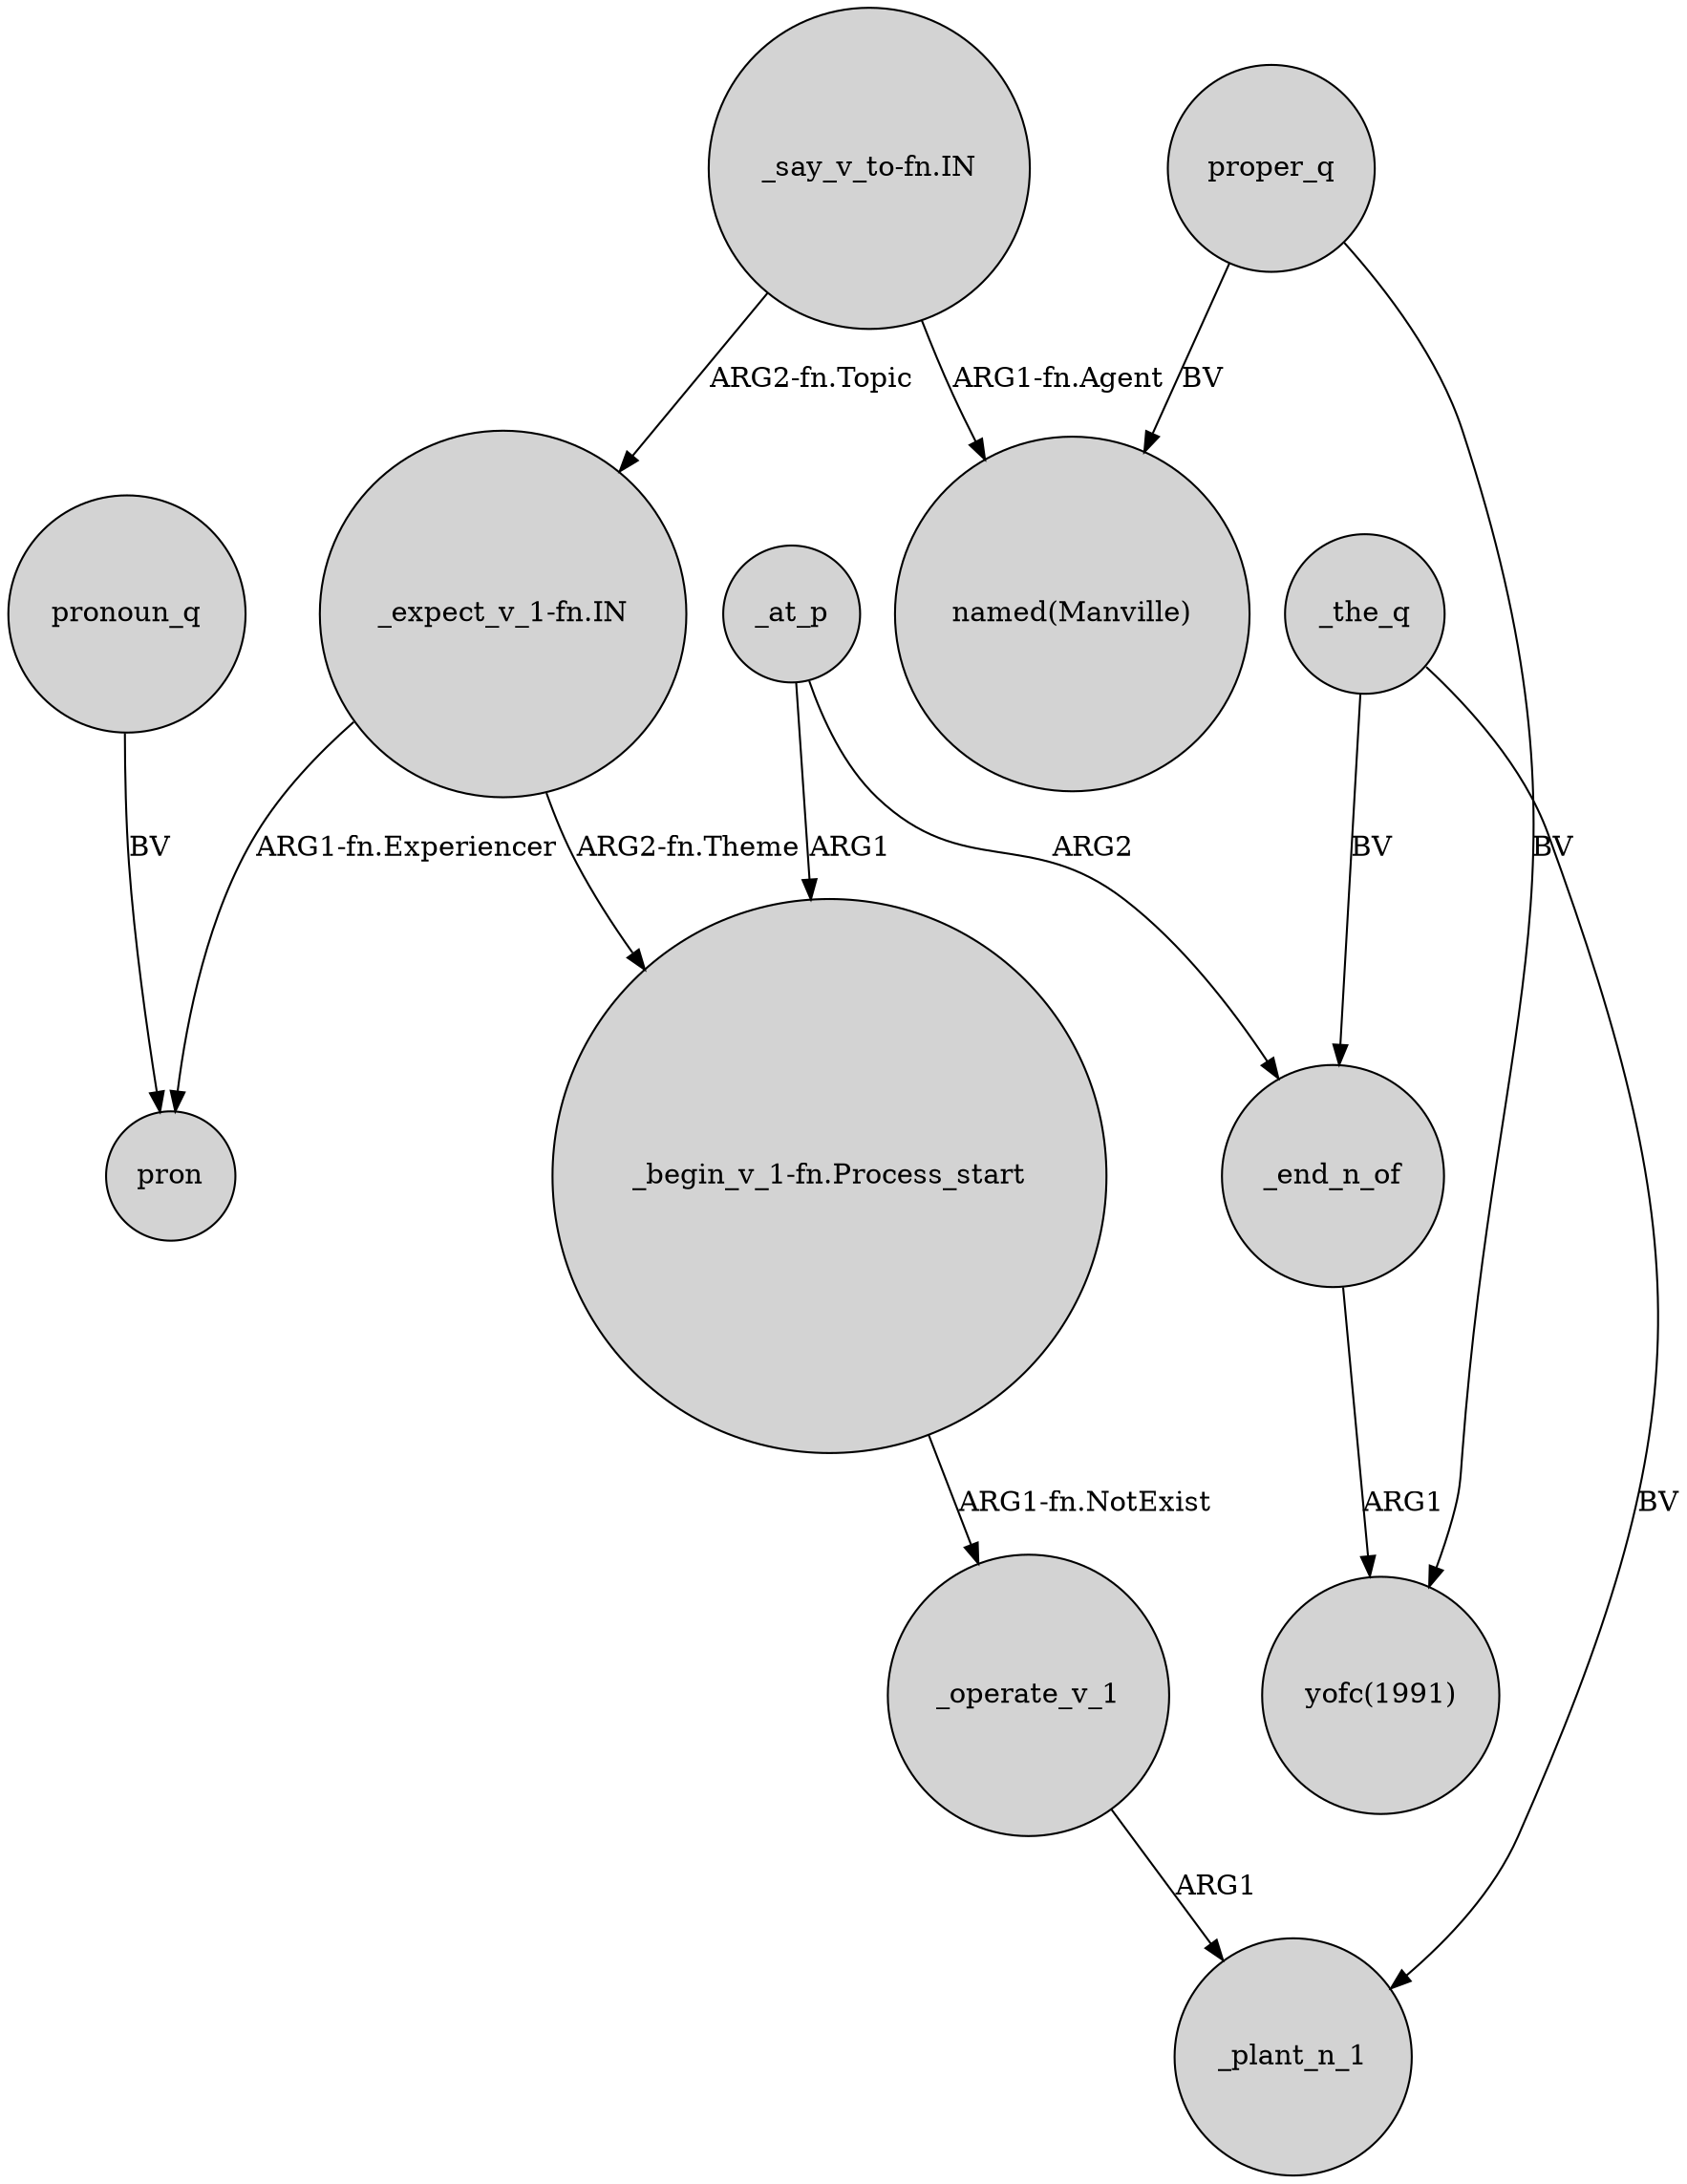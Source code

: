 digraph {
	node [shape=circle style=filled]
	"_expect_v_1-fn.IN" -> pron [label="ARG1-fn.Experiencer"]
	"_begin_v_1-fn.Process_start" -> _operate_v_1 [label="ARG1-fn.NotExist"]
	"_say_v_to-fn.IN" -> "named(Manville)" [label="ARG1-fn.Agent"]
	proper_q -> "yofc(1991)" [label=BV]
	"_say_v_to-fn.IN" -> "_expect_v_1-fn.IN" [label="ARG2-fn.Topic"]
	_at_p -> "_begin_v_1-fn.Process_start" [label=ARG1]
	"_expect_v_1-fn.IN" -> "_begin_v_1-fn.Process_start" [label="ARG2-fn.Theme"]
	proper_q -> "named(Manville)" [label=BV]
	_the_q -> _plant_n_1 [label=BV]
	_the_q -> _end_n_of [label=BV]
	_operate_v_1 -> _plant_n_1 [label=ARG1]
	_at_p -> _end_n_of [label=ARG2]
	_end_n_of -> "yofc(1991)" [label=ARG1]
	pronoun_q -> pron [label=BV]
}

